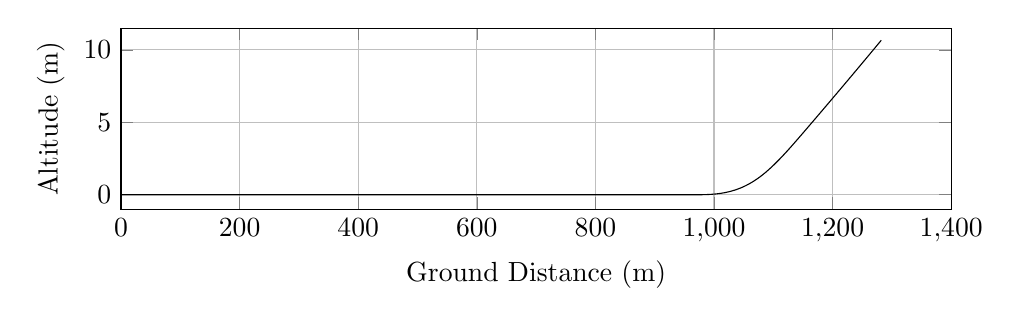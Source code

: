 %TakeOff_Trajectory
\begin{tikzpicture}

\begin{axis}[
width=\textwidth,
height=0.32\textwidth,
scaled ticks=false, tick label style={/pgf/number format/fixed},
xmin=0.0,
xmax=1400,
xlabel={Ground Distance (m)},
xmajorgrids,
ymin=-1.0,
ymax=11.5,
ylabel={Altitude (m)},
ymajorgrids,
legend style={at={(1.03,0.5)},anchor=west,draw=black,fill=white,legend cell align=left}
]

\addplot [
color=black,
solid
]
table[row sep=crcr]{
1.36E-8	0.0\\
3.027E-7	0.0\\
2.959E-6	0.0\\
1.539E-5	0.0\\
5.361E-5	0.0\\
1.622E-4	0.0\\
3.721E-4	0.0\\
6.84E-4	0.0\\
0.001	0.0\\
0.002	0.0\\
0.002	0.0\\
0.003	0.0\\
0.004	0.0\\
0.005	0.0\\
0.006	0.0\\
0.007	0.0\\
0.008	0.0\\
0.009	0.0\\
0.01	0.0\\
0.012	0.0\\
0.013	0.0\\
0.015	0.0\\
0.017	0.0\\
0.019	0.0\\
0.021	0.0\\
0.023	0.0\\
0.025	0.0\\
0.027	0.0\\
0.03	0.0\\
0.032	0.0\\
0.035	0.0\\
0.037	0.0\\
0.04	0.0\\
0.043	0.0\\
0.046	0.0\\
0.049	0.0\\
0.052	0.0\\
0.055	0.0\\
0.059	0.0\\
0.062	0.0\\
0.066	0.0\\
0.07	0.0\\
0.073	0.0\\
0.077	0.0\\
0.081	0.0\\
0.085	0.0\\
0.09	0.0\\
0.094	0.0\\
0.098	0.0\\
0.103	0.0\\
0.108	0.0\\
0.112	0.0\\
0.117	0.0\\
0.122	0.0\\
0.127	0.0\\
0.132	0.0\\
0.138	0.0\\
0.143	0.0\\
0.148	0.0\\
0.154	0.0\\
0.16	0.0\\
0.166	0.0\\
0.172	0.0\\
0.178	0.0\\
0.184	0.0\\
0.19	0.0\\
0.196	0.0\\
0.203	0.0\\
0.21	0.0\\
0.216	0.0\\
0.223	0.0\\
0.23	0.0\\
0.237	0.0\\
0.244	0.0\\
0.251	0.0\\
0.259	0.0\\
0.266	0.0\\
0.274	0.0\\
0.282	0.0\\
0.289	0.0\\
0.298	0.0\\
0.306	0.0\\
0.314	0.0\\
0.322	0.0\\
0.33	0.0\\
0.339	0.0\\
0.347	0.0\\
0.356	0.0\\
0.365	0.0\\
0.374	0.0\\
0.384	0.0\\
0.393	0.0\\
0.402	0.0\\
0.412	0.0\\
0.421	0.0\\
0.431	0.0\\
0.441	0.0\\
0.451	0.0\\
0.461	0.0\\
0.472	0.0\\
0.482	0.0\\
0.493	0.0\\
0.504	0.0\\
0.514	0.0\\
0.525	0.0\\
0.536	0.0\\
0.547	0.0\\
0.559	0.0\\
0.57	0.0\\
0.582	0.0\\
0.594	0.0\\
0.605	0.0\\
0.617	0.0\\
0.63	0.0\\
0.642	0.0\\
0.654	0.0\\
0.667	0.0\\
0.68	0.0\\
0.693	0.0\\
0.706	0.0\\
0.718	0.0\\
0.732	0.0\\
0.745	0.0\\
0.759	0.0\\
0.773	0.0\\
0.786	0.0\\
0.8	0.0\\
0.815	0.0\\
0.829	0.0\\
0.844	0.0\\
0.858	0.0\\
0.873	0.0\\
0.888	0.0\\
0.903	0.0\\
0.918	0.0\\
0.934	0.0\\
0.949	0.0\\
0.965	0.0\\
0.98	0.0\\
0.996	0.0\\
1.012	0.0\\
1.028	0.0\\
1.044	0.0\\
1.061	0.0\\
1.077	0.0\\
1.094	0.0\\
1.111	0.0\\
1.128	0.0\\
1.145	0.0\\
1.162	0.0\\
1.18	0.0\\
1.198	0.0\\
1.215	0.0\\
1.234	0.0\\
1.252	0.0\\
1.27	0.0\\
1.289	0.0\\
1.308	0.0\\
1.327	0.0\\
1.346	0.0\\
1.365	0.0\\
1.385	0.0\\
1.405	0.0\\
1.425	0.0\\
1.445	0.0\\
1.466	0.0\\
1.485	0.0\\
1.505	0.0\\
1.526	0.0\\
1.546	0.0\\
1.567	0.0\\
1.588	0.0\\
1.609	0.0\\
1.63	0.0\\
1.652	0.0\\
1.674	0.0\\
1.696	0.0\\
1.717	0.0\\
1.74	0.0\\
1.763	0.0\\
1.786	0.0\\
1.809	0.0\\
1.832	0.0\\
1.856	0.0\\
1.879	0.0\\
1.903	0.0\\
1.927	0.0\\
1.952	0.0\\
1.976	0.0\\
2.0	0.0\\
2.025	0.0\\
2.05	0.0\\
2.075	0.0\\
2.1	0.0\\
2.126	0.0\\
2.152	0.0\\
2.177	0.0\\
2.203	0.0\\
2.23	0.0\\
2.257	0.0\\
2.284	0.0\\
2.311	0.0\\
2.339	0.0\\
2.366	0.0\\
2.394	0.0\\
2.422	0.0\\
2.45	0.0\\
2.479	0.0\\
2.507	0.0\\
2.535	0.0\\
2.563	0.0\\
2.592	0.0\\
2.621	0.0\\
2.65	0.0\\
2.68	0.0\\
2.709	0.0\\
2.74	0.0\\
2.77	0.0\\
2.801	0.0\\
2.832	0.0\\
2.862	0.0\\
2.893	0.0\\
2.924	0.0\\
2.955	0.0\\
2.987	0.0\\
3.019	0.0\\
3.051	0.0\\
3.083	0.0\\
3.115	0.0\\
3.149	0.0\\
3.182	0.0\\
3.214	0.0\\
3.248	0.0\\
3.282	0.0\\
3.316	0.0\\
3.351	0.0\\
3.386	0.0\\
3.422	0.0\\
3.456	0.0\\
3.491	0.0\\
3.526	0.0\\
3.561	0.0\\
3.597	0.0\\
3.633	0.0\\
3.67	0.0\\
3.708	0.0\\
3.745	0.0\\
3.783	0.0\\
3.821	0.0\\
3.859	0.0\\
3.897	0.0\\
3.935	0.0\\
3.974	0.0\\
4.012	0.0\\
4.052	0.0\\
4.09	0.0\\
4.129	0.0\\
4.168	0.0\\
4.208	0.0\\
4.248	0.0\\
4.289	0.0\\
4.33	0.0\\
4.371	0.0\\
4.412	0.0\\
4.454	0.0\\
4.495	0.0\\
4.537	0.0\\
4.581	0.0\\
4.623	0.0\\
4.666	0.0\\
4.709	0.0\\
4.752	0.0\\
4.796	0.0\\
4.841	0.0\\
4.885	0.0\\
4.929	0.0\\
4.973	0.0\\
5.017	0.0\\
5.063	0.0\\
5.108	0.0\\
5.154	0.0\\
5.199	0.0\\
5.244	0.0\\
5.292	0.0\\
5.338	0.0\\
5.386	0.0\\
5.434	0.0\\
5.481	0.0\\
5.53	0.0\\
5.579	0.0\\
5.626	0.0\\
5.675	0.0\\
5.725	0.0\\
5.774	0.0\\
5.826	0.0\\
5.874	0.0\\
5.923	0.0\\
5.973	0.0\\
6.023	0.0\\
6.074	0.0\\
6.125	0.0\\
6.177	0.0\\
6.23	0.0\\
6.283	0.0\\
6.335	0.0\\
6.388	0.0\\
6.441	0.0\\
6.495	0.0\\
6.55	0.0\\
6.604	0.0\\
6.658	0.0\\
6.712	0.0\\
6.767	0.0\\
6.822	0.0\\
6.877	0.0\\
6.934	0.0\\
6.989	0.0\\
7.046	0.0\\
7.103	0.0\\
7.16	0.0\\
7.218	0.0\\
7.277	0.0\\
7.335	0.0\\
7.393	0.0\\
7.452	0.0\\
7.512	0.0\\
7.573	0.0\\
7.632	0.0\\
7.693	0.0\\
7.753	0.0\\
7.814	0.0\\
7.876	0.0\\
7.938	0.0\\
8.001	0.0\\
8.065	0.0\\
8.127	0.0\\
8.19	0.0\\
8.253	0.0\\
8.316	0.0\\
8.38	0.0\\
8.445	0.0\\
8.51	0.0\\
8.574	0.0\\
8.639	0.0\\
8.707	0.0\\
8.773	0.0\\
8.839	0.0\\
8.906	0.0\\
8.972	0.0\\
9.039	0.0\\
9.107	0.0\\
9.175	0.0\\
9.244	0.0\\
9.312	0.0\\
9.382	0.0\\
9.451	0.0\\
9.521	0.0\\
9.591	0.0\\
9.662	0.0\\
9.734	0.0\\
9.806	0.0\\
9.878	0.0\\
9.952	0.0\\
10.024	0.0\\
10.096	0.0\\
10.168	0.0\\
10.241	0.0\\
10.315	0.0\\
10.39	0.0\\
10.465	0.0\\
10.541	0.0\\
10.618	0.0\\
10.693	0.0\\
10.77	0.0\\
10.847	0.0\\
10.925	0.0\\
11.003	0.0\\
11.082	0.0\\
11.159	0.0\\
11.239	0.0\\
11.317	0.0\\
11.396	0.0\\
11.478	0.0\\
11.557	0.0\\
11.637	0.0\\
11.718	0.0\\
11.8	0.0\\
11.882	0.0\\
11.964	0.0\\
12.046	0.0\\
12.13	0.0\\
12.214	0.0\\
12.296	0.0\\
12.381	0.0\\
12.465	0.0\\
12.55	0.0\\
12.635	0.0\\
12.721	0.0\\
12.807	0.0\\
12.893	0.0\\
12.978	0.0\\
13.065	0.0\\
13.152	0.0\\
13.241	0.0\\
13.33	0.0\\
13.417	0.0\\
13.507	0.0\\
13.596	0.0\\
13.687	0.0\\
13.779	0.0\\
13.873	0.0\\
13.964	0.0\\
14.056	0.0\\
14.149	0.0\\
14.243	0.0\\
14.339	0.0\\
14.431	0.0\\
14.524	0.0\\
14.619	0.0\\
14.715	0.0\\
14.81	0.0\\
14.903	0.0\\
15.001	0.0\\
15.098	0.0\\
15.197	0.0\\
15.295	0.0\\
15.393	0.0\\
15.49	0.0\\
15.588	0.0\\
15.688	0.0\\
15.787	0.0\\
15.887	0.0\\
15.988	0.0\\
16.088	0.0\\
16.191	0.0\\
16.292	0.0\\
16.396	0.0\\
16.498	0.0\\
16.601	0.0\\
16.706	0.0\\
16.811	0.0\\
16.918	0.0\\
17.023	0.0\\
17.129	0.0\\
17.235	0.0\\
17.341	0.0\\
17.448	0.0\\
17.557	0.0\\
17.666	0.0\\
17.775	0.0\\
17.885	0.0\\
17.996	0.0\\
18.109	0.0\\
18.22	0.0\\
18.333	0.0\\
18.445	0.0\\
18.557	0.0\\
18.669	0.0\\
18.782	0.0\\
18.896	0.0\\
19.009	0.0\\
19.124	0.0\\
19.241	0.0\\
19.355	0.0\\
19.47	0.0\\
19.585	0.0\\
19.705	0.0\\
19.821	0.0\\
19.941	0.0\\
20.061	0.0\\
20.177	0.0\\
20.298	0.0\\
20.42	0.0\\
20.542	0.0\\
20.662	0.0\\
20.784	0.0\\
20.904	0.0\\
21.028	0.0\\
21.148	0.0\\
21.271	0.0\\
21.393	0.0\\
21.514	0.0\\
21.637	0.0\\
21.759	0.0\\
21.885	0.0\\
22.01	0.0\\
22.136	0.0\\
22.264	0.0\\
22.393	0.0\\
22.521	0.0\\
22.649	0.0\\
22.775	0.0\\
22.903	0.0\\
23.032	0.0\\
23.163	0.0\\
23.295	0.0\\
23.427	0.0\\
23.559	0.0\\
23.687	0.0\\
23.818	0.0\\
23.948	0.0\\
24.077	0.0\\
24.21	0.0\\
24.345	0.0\\
24.477	0.0\\
24.61	0.0\\
24.747	0.0\\
24.883	0.0\\
25.017	0.0\\
25.154	0.0\\
25.29	0.0\\
25.425	0.0\\
25.562	0.0\\
25.701	0.0\\
25.837	0.0\\
25.975	0.0\\
26.003	0.0\\
26.021	0.0\\
26.031	0.0\\
26.058	0.0\\
26.061	0.0\\
26.064	0.0\\
26.066	0.0\\
26.068	0.0\\
26.07	0.0\\
26.078	0.0\\
26.103	0.0\\
26.167	0.0\\
26.298	0.0\\
26.427	0.0\\
26.556	0.0\\
26.686	0.0\\
26.818	0.0\\
26.949	0.0\\
27.08	0.0\\
27.215	0.0\\
27.348	0.0\\
27.482	0.0\\
27.617	0.0\\
27.753	0.0\\
27.889	0.0\\
28.024	0.0\\
28.161	0.0\\
28.298	0.0\\
28.435	0.0\\
28.574	0.0\\
28.714	0.0\\
28.853	0.0\\
28.992	0.0\\
29.133	0.0\\
29.275	0.0\\
29.416	0.0\\
29.558	0.0\\
29.702	0.0\\
29.847	0.0\\
29.99	0.0\\
30.132	0.0\\
30.277	0.0\\
30.422	0.0\\
30.566	0.0\\
30.712	0.0\\
30.857	0.0\\
31.007	0.0\\
31.154	0.0\\
31.303	0.0\\
31.451	0.0\\
31.603	0.0\\
31.755	0.0\\
31.906	0.0\\
32.056	0.0\\
32.21	0.0\\
32.36	0.0\\
32.512	0.0\\
32.665	0.0\\
32.821	0.0\\
32.977	0.0\\
33.131	0.0\\
33.289	0.0\\
33.444	0.0\\
33.6	0.0\\
33.757	0.0\\
33.917	0.0\\
34.074	0.0\\
34.233	0.0\\
34.393	0.0\\
34.554	0.0\\
34.714	0.0\\
34.876	0.0\\
35.037	0.0\\
35.2	0.0\\
35.363	0.0\\
35.527	0.0\\
35.691	0.0\\
35.855	0.0\\
36.017	0.0\\
36.182	0.0\\
36.349	0.0\\
36.514	0.0\\
36.681	0.0\\
36.846	0.0\\
37.013	0.0\\
37.182	0.0\\
37.351	0.0\\
37.52	0.0\\
37.69	0.0\\
37.86	0.0\\
38.028	0.0\\
38.199	0.0\\
38.373	0.0\\
38.547	0.0\\
38.719	0.0\\
38.892	0.0\\
39.062	0.0\\
39.238	0.0\\
39.412	0.0\\
39.585	0.0\\
39.761	0.0\\
39.937	0.0\\
40.114	0.0\\
40.291	0.0\\
40.468	0.0\\
40.646	0.0\\
40.824	0.0\\
41.001	0.0\\
41.18	0.0\\
41.36	0.0\\
41.539	0.0\\
41.72	0.0\\
41.899	0.0\\
42.081	0.0\\
42.265	0.0\\
42.445	0.0\\
42.627	0.0\\
42.811	0.0\\
42.994	0.0\\
43.178	0.0\\
43.362	0.0\\
43.546	0.0\\
43.732	0.0\\
43.917	0.0\\
44.105	0.0\\
44.294	0.0\\
44.479	0.0\\
44.665	0.0\\
44.852	0.0\\
45.038	0.0\\
45.227	0.0\\
45.416	0.0\\
45.605	0.0\\
45.794	0.0\\
45.987	0.0\\
46.178	0.0\\
46.368	0.0\\
46.559	0.0\\
46.751	0.0\\
46.942	0.0\\
47.137	0.0\\
47.334	0.0\\
47.53	0.0\\
47.723	0.0\\
47.919	0.0\\
48.113	0.0\\
48.311	0.0\\
48.509	0.0\\
48.705	0.0\\
48.903	0.0\\
49.1	0.0\\
49.297	0.0\\
49.495	0.0\\
49.694	0.0\\
49.895	0.0\\
50.097	0.0\\
50.296	0.0\\
50.498	0.0\\
50.7	0.0\\
50.903	0.0\\
51.105	0.0\\
51.308	0.0\\
51.51	0.0\\
51.714	0.0\\
51.918	0.0\\
52.121	0.0\\
52.326	0.0\\
52.532	0.0\\
52.739	0.0\\
52.944	0.0\\
53.154	0.0\\
53.361	0.0\\
53.571	0.0\\
53.778	0.0\\
53.988	0.0\\
54.196	0.0\\
54.407	0.0\\
54.617	0.0\\
54.827	0.0\\
55.04	0.0\\
55.254	0.0\\
55.467	0.0\\
55.681	0.0\\
55.895	0.0\\
56.109	0.0\\
56.326	0.0\\
56.542	0.0\\
56.761	0.0\\
56.977	0.0\\
57.196	0.0\\
57.413	0.0\\
57.634	0.0\\
57.854	0.0\\
58.074	0.0\\
58.294	0.0\\
58.516	0.0\\
58.738	0.0\\
58.96	0.0\\
59.183	0.0\\
59.406	0.0\\
59.631	0.0\\
59.856	0.0\\
60.084	0.0\\
60.308	0.0\\
60.535	0.0\\
60.764	0.0\\
60.991	0.0\\
61.218	0.0\\
61.447	0.0\\
61.674	0.0\\
61.907	0.0\\
62.137	0.0\\
62.366	0.0\\
62.596	0.0\\
62.828	0.0\\
63.06	0.0\\
63.293	0.0\\
63.526	0.0\\
63.76	0.0\\
63.993	0.0\\
64.231	0.0\\
64.471	0.0\\
64.709	0.0\\
64.949	0.0\\
65.187	0.0\\
65.427	0.0\\
65.666	0.0\\
65.909	0.0\\
66.151	0.0\\
66.395	0.0\\
66.638	0.0\\
66.882	0.0\\
67.124	0.0\\
67.368	0.0\\
67.616	0.0\\
67.861	0.0\\
68.11	0.0\\
68.356	0.0\\
68.605	0.0\\
68.855	0.0\\
69.104	0.0\\
69.358	0.0\\
69.612	0.0\\
69.863	0.0\\
70.117	0.0\\
70.371	0.0\\
70.625	0.0\\
70.88	0.0\\
71.135	0.0\\
71.395	0.0\\
71.653	0.0\\
71.915	0.0\\
72.172	0.0\\
72.433	0.0\\
72.693	0.0\\
72.956	0.0\\
73.217	0.0\\
73.482	0.0\\
73.743	0.0\\
74.008	0.0\\
74.275	0.0\\
74.545	0.0\\
74.816	0.0\\
75.083	0.0\\
75.354	0.0\\
75.628	0.0\\
75.899	0.0\\
76.17	0.0\\
76.443	0.0\\
76.716	0.0\\
76.993	0.0\\
77.27	0.0\\
77.548	0.0\\
77.826	0.0\\
78.104	0.0\\
78.386	0.0\\
78.669	0.0\\
78.954	0.0\\
79.237	0.0\\
79.519	0.0\\
79.806	0.0\\
80.092	0.0\\
80.379	0.0\\
80.669	0.0\\
80.96	0.0\\
81.251	0.0\\
81.543	0.0\\
81.836	0.0\\
82.131	0.0\\
82.428	0.0\\
82.728	0.0\\
83.027	0.0\\
83.33	0.0\\
83.63	0.0\\
83.93	0.0\\
84.234	0.0\\
84.537	0.0\\
84.841	0.0\\
85.148	0.0\\
85.455	0.0\\
85.762	0.0\\
86.072	0.0\\
86.384	0.0\\
86.697	0.0\\
87.012	0.0\\
87.327	0.0\\
87.645	0.0\\
87.962	0.0\\
88.278	0.0\\
88.601	0.0\\
88.921	0.0\\
89.242	0.0\\
89.566	0.0\\
89.888	0.0\\
90.214	0.0\\
90.541	0.0\\
90.867	0.0\\
91.197	0.0\\
91.527	0.0\\
91.856	0.0\\
92.191	0.0\\
92.528	0.0\\
92.867	0.0\\
93.203	0.0\\
93.537	0.0\\
93.876	0.0\\
94.209	0.0\\
94.55	0.0\\
94.891	0.0\\
95.231	0.0\\
95.574	0.0\\
95.914	0.0\\
96.257	0.0\\
96.6	0.0\\
96.942	0.0\\
97.286	0.0\\
97.629	0.0\\
97.971	0.0\\
98.312	0.0\\
98.656	0.0\\
99.001	0.0\\
99.35	0.0\\
99.695	0.0\\
100.041	0.0\\
100.386	0.0\\
100.729	0.0\\
101.074	0.0\\
101.419	0.0\\
101.763	0.0\\
102.111	0.0\\
102.456	0.0\\
102.798	0.0\\
103.141	0.0\\
103.485	0.0\\
103.829	0.0\\
104.172	0.0\\
104.512	0.0\\
104.86	0.0\\
105.205	0.0\\
105.548	0.0\\
105.888	0.0\\
106.233	0.0\\
106.575	0.0\\
106.916	0.0\\
107.257	0.0\\
107.599	0.0\\
107.937	0.0\\
108.275	0.0\\
108.288	0.0\\
108.3	0.0\\
108.309	0.0\\
108.317	0.0\\
108.325	0.0\\
108.339	0.0\\
108.351	0.0\\
108.395	0.0\\
108.53	0.0\\
108.799	0.0\\
109.105	0.0\\
109.415	0.0\\
109.723	0.0\\
110.032	0.0\\
110.341	0.0\\
110.653	0.0\\
110.971	0.0\\
111.289	0.0\\
111.609	0.0\\
111.928	0.0\\
112.248	0.0\\
112.572	0.0\\
112.895	0.0\\
113.22	0.0\\
113.549	0.0\\
113.877	0.0\\
114.209	0.0\\
114.541	0.0\\
114.878	0.0\\
115.216	0.0\\
115.555	0.0\\
115.897	0.0\\
116.24	0.0\\
116.585	0.0\\
116.928	0.0\\
117.275	0.0\\
117.624	0.0\\
117.974	0.0\\
118.327	0.0\\
118.682	0.0\\
119.039	0.0\\
119.397	0.0\\
119.755	0.0\\
120.113	0.0\\
120.474	0.0\\
120.841	0.0\\
121.205	0.0\\
121.573	0.0\\
121.941	0.0\\
122.31	0.0\\
122.683	0.0\\
123.053	0.0\\
123.428	0.0\\
123.804	0.0\\
124.178	0.0\\
124.552	0.0\\
124.926	0.0\\
125.305	0.0\\
125.681	0.0\\
126.061	0.0\\
126.445	0.0\\
126.827	0.0\\
127.207	0.0\\
127.593	0.0\\
127.971	0.0\\
128.355	0.0\\
128.737	0.0\\
129.12	0.0\\
129.501	0.0\\
129.884	0.0\\
130.268	0.0\\
130.652	0.0\\
131.037	0.0\\
131.423	0.0\\
131.809	0.0\\
132.193	0.0\\
132.58	0.0\\
132.962	0.0\\
133.345	0.0\\
133.728	0.0\\
134.115	0.0\\
134.501	0.0\\
134.886	0.0\\
135.27	0.0\\
135.651	0.0\\
136.035	0.0\\
136.417	0.0\\
136.799	0.0\\
137.18	0.0\\
137.564	0.0\\
137.945	0.0\\
138.33	0.0\\
138.713	0.0\\
139.096	0.0\\
139.48	0.0\\
139.863	0.0\\
140.247	0.0\\
140.632	0.0\\
141.016	0.0\\
141.4	0.0\\
141.784	0.0\\
142.167	0.0\\
142.552	0.0\\
142.936	0.0\\
143.322	0.0\\
143.706	0.0\\
144.09	0.0\\
144.477	0.0\\
144.864	0.0\\
145.248	0.0\\
145.63	0.0\\
146.013	0.0\\
146.397	0.0\\
146.78	0.0\\
147.165	0.0\\
147.547	0.0\\
147.931	0.0\\
148.315	0.0\\
148.7	0.0\\
149.087	0.0\\
149.471	0.0\\
149.855	0.0\\
150.238	0.0\\
150.622	0.0\\
151.008	0.0\\
151.395	0.0\\
151.78	0.0\\
152.165	0.0\\
152.551	0.0\\
152.94	0.0\\
153.325	0.0\\
153.712	0.0\\
154.1	0.0\\
154.489	0.0\\
154.879	0.0\\
155.268	0.0\\
155.656	0.0\\
156.044	0.0\\
156.435	0.0\\
156.821	0.0\\
157.211	0.0\\
157.6	0.0\\
157.99	0.0\\
158.381	0.0\\
158.773	0.0\\
159.164	0.0\\
159.554	0.0\\
159.946	0.0\\
160.338	0.0\\
160.73	0.0\\
161.124	0.0\\
161.519	0.0\\
161.914	0.0\\
162.31	0.0\\
162.706	0.0\\
163.103	0.0\\
163.5	0.0\\
163.896	0.0\\
164.293	0.0\\
164.688	0.0\\
165.086	0.0\\
165.485	0.0\\
165.883	0.0\\
166.282	0.0\\
166.683	0.0\\
167.085	0.0\\
167.486	0.0\\
167.889	0.0\\
168.29	0.0\\
168.692	0.0\\
169.097	0.0\\
169.501	0.0\\
169.907	0.0\\
170.312	0.0\\
170.718	0.0\\
171.124	0.0\\
171.533	0.0\\
171.942	0.0\\
172.35	0.0\\
172.76	0.0\\
173.171	0.0\\
173.583	0.0\\
173.993	0.0\\
174.401	0.0\\
174.816	0.0\\
175.23	0.0\\
175.643	0.0\\
176.054	0.0\\
176.469	0.0\\
176.883	0.0\\
177.3	0.0\\
177.719	0.0\\
178.135	0.0\\
178.555	0.0\\
178.975	0.0\\
179.397	0.0\\
179.818	0.0\\
180.241	0.0\\
180.666	0.0\\
181.09	0.0\\
181.514	0.0\\
181.938	0.0\\
182.364	0.0\\
182.793	0.0\\
183.222	0.0\\
183.65	0.0\\
184.081	0.0\\
184.514	0.0\\
184.945	0.0\\
185.375	0.0\\
185.81	0.0\\
186.241	0.0\\
186.677	0.0\\
187.114	0.0\\
187.551	0.0\\
187.989	0.0\\
188.428	0.0\\
188.872	0.0\\
189.315	0.0\\
189.76	0.0\\
190.205	0.0\\
190.65	0.0\\
191.1	0.0\\
191.549	0.0\\
191.999	0.0\\
192.45	0.0\\
192.901	0.0\\
193.354	0.0\\
193.81	0.0\\
194.264	0.0\\
194.72	0.0\\
195.177	0.0\\
195.641	0.0\\
196.099	0.0\\
196.56	0.0\\
197.022	0.0\\
197.486	0.0\\
197.952	0.0\\
198.422	0.0\\
198.892	0.0\\
199.364	0.0\\
199.836	0.0\\
200.31	0.0\\
200.784	0.0\\
201.258	0.0\\
201.732	0.0\\
202.207	0.0\\
202.69	0.0\\
203.17	0.0\\
203.652	0.0\\
204.139	0.0\\
204.624	0.0\\
205.113	0.0\\
205.602	0.0\\
206.096	0.0\\
206.592	0.0\\
207.089	0.0\\
207.587	0.0\\
208.087	0.0\\
208.59	0.0\\
209.097	0.0\\
209.604	0.0\\
210.113	0.0\\
210.628	0.0\\
211.144	0.0\\
211.661	0.0\\
212.179	0.0\\
212.7	0.0\\
213.224	0.0\\
213.748	0.0\\
214.279	0.0\\
214.806	0.0\\
215.337	0.0\\
215.87	0.0\\
216.406	0.0\\
216.946	0.0\\
217.493	0.0\\
218.042	0.0\\
218.59	0.0\\
219.147	0.0\\
219.703	0.0\\
220.264	0.0\\
220.829	0.0\\
221.391	0.0\\
221.956	0.0\\
222.527	0.0\\
223.105	0.0\\
223.687	0.0\\
224.274	0.0\\
224.866	0.0\\
225.455	0.0\\
226.047	0.0\\
226.645	0.0\\
227.252	0.0\\
227.857	0.0\\
228.458	0.0\\
229.076	0.0\\
229.693	0.0\\
230.308	0.0\\
230.921	0.0\\
231.537	0.0\\
232.16	0.0\\
232.789	0.0\\
233.418	0.0\\
234.038	0.0\\
234.671	0.0\\
235.308	0.0\\
235.939	0.0\\
236.571	0.0\\
237.202	0.0\\
237.827	0.0\\
238.454	0.0\\
239.079	0.0\\
239.701	0.0\\
240.324	0.0\\
240.948	0.0\\
241.559	0.0\\
242.171	0.0\\
242.783	0.0\\
243.389	0.0\\
243.991	0.0\\
244.594	0.0\\
245.193	0.0\\
245.787	0.0\\
246.386	0.0\\
246.978	0.0\\
247.57	0.0\\
248.154	0.0\\
248.739	0.0\\
249.32	0.0\\
249.895	0.0\\
250.469	0.0\\
251.042	0.0\\
251.612	0.0\\
252.181	0.0\\
252.748	0.0\\
253.313	0.0\\
253.874	0.0\\
254.431	0.0\\
254.987	0.0\\
255.541	0.0\\
256.096	0.0\\
256.648	0.0\\
256.757	0.0\\
256.826	0.0\\
256.887	0.0\\
256.943	0.0\\
256.977	0.0\\
257.003	0.0\\
257.021	0.0\\
257.038	0.0\\
257.044	0.0\\
257.06	0.0\\
257.136	0.0\\
257.443	0.0\\
257.938	0.0\\
258.424	0.0\\
258.91	0.0\\
259.399	0.0\\
259.891	0.0\\
260.386	0.0\\
260.883	0.0\\
261.382	0.0\\
261.885	0.0\\
262.395	0.0\\
262.901	0.0\\
263.412	0.0\\
263.925	0.0\\
264.443	0.0\\
264.964	0.0\\
265.491	0.0\\
266.02	0.0\\
266.549	0.0\\
267.083	0.0\\
267.62	0.0\\
268.164	0.0\\
268.71	0.0\\
269.26	0.0\\
269.813	0.0\\
270.37	0.0\\
270.932	0.0\\
271.499	0.0\\
272.071	0.0\\
272.646	0.0\\
273.226	0.0\\
273.812	0.0\\
274.405	0.0\\
274.994	0.0\\
275.593	0.0\\
276.192	0.0\\
276.801	0.0\\
277.41	0.0\\
278.023	0.0\\
278.648	0.0\\
279.275	0.0\\
279.908	0.0\\
280.545	0.0\\
281.183	0.0\\
281.82	0.0\\
282.464	0.0\\
283.112	0.0\\
283.76	0.0\\
284.411	0.0\\
285.059	0.0\\
285.708	0.0\\
286.36	0.0\\
287.008	0.0\\
287.657	0.0\\
288.309	0.0\\
288.958	0.0\\
289.603	0.0\\
290.246	0.0\\
290.883	0.0\\
291.517	0.0\\
292.151	0.0\\
292.78	0.0\\
293.412	0.0\\
294.038	0.0\\
294.661	0.0\\
295.28	0.0\\
295.901	0.0\\
296.519	0.0\\
297.134	0.0\\
297.745	0.0\\
298.356	0.0\\
298.967	0.0\\
299.573	0.0\\
300.179	0.0\\
300.781	0.0\\
301.383	0.0\\
301.981	0.0\\
302.582	0.0\\
303.18	0.0\\
303.776	0.0\\
304.366	0.0\\
304.957	0.0\\
305.549	0.0\\
306.14	0.0\\
306.732	0.0\\
307.318	0.0\\
307.906	0.0\\
308.492	0.0\\
309.077	0.0\\
309.665	0.0\\
310.247	0.0\\
310.829	0.0\\
311.413	0.0\\
311.992	0.0\\
312.572	0.0\\
313.153	0.0\\
313.733	0.0\\
314.311	0.0\\
314.889	0.0\\
315.468	0.0\\
316.046	0.0\\
316.622	0.0\\
317.197	0.0\\
317.775	0.0\\
318.354	0.0\\
318.929	0.0\\
319.504	0.0\\
320.08	0.0\\
320.654	0.0\\
321.228	0.0\\
321.804	0.0\\
322.376	0.0\\
322.95	0.0\\
323.526	0.0\\
324.099	0.0\\
324.672	0.0\\
325.248	0.0\\
325.818	0.0\\
326.389	0.0\\
326.964	0.0\\
327.537	0.0\\
328.112	0.0\\
328.683	0.0\\
329.258	0.0\\
329.831	0.0\\
330.404	0.0\\
330.978	0.0\\
331.551	0.0\\
332.125	0.0\\
332.697	0.0\\
333.272	0.0\\
333.848	0.0\\
334.422	0.0\\
334.999	0.0\\
335.571	0.0\\
336.147	0.0\\
336.722	0.0\\
337.294	0.0\\
337.871	0.0\\
338.445	0.0\\
339.022	0.0\\
339.596	0.0\\
340.171	0.0\\
340.751	0.0\\
341.327	0.0\\
341.902	0.0\\
342.479	0.0\\
343.054	0.0\\
343.631	0.0\\
344.208	0.0\\
344.788	0.0\\
345.37	0.0\\
345.953	0.0\\
346.532	0.0\\
347.115	0.0\\
347.698	0.0\\
348.283	0.0\\
348.866	0.0\\
349.445	0.0\\
350.031	0.0\\
350.613	0.0\\
351.201	0.0\\
351.789	0.0\\
352.376	0.0\\
352.962	0.0\\
353.55	0.0\\
354.137	0.0\\
354.725	0.0\\
355.318	0.0\\
355.905	0.0\\
356.494	0.0\\
357.085	0.0\\
357.677	0.0\\
358.271	0.0\\
358.863	0.0\\
359.455	0.0\\
360.051	0.0\\
360.645	0.0\\
361.241	0.0\\
361.837	0.0\\
362.431	0.0\\
363.031	0.0\\
363.631	0.0\\
364.232	0.0\\
364.835	0.0\\
365.437	0.0\\
366.037	0.0\\
366.638	0.0\\
367.242	0.0\\
367.847	0.0\\
368.458	0.0\\
369.067	0.0\\
369.674	0.0\\
370.285	0.0\\
370.894	0.0\\
371.504	0.0\\
372.118	0.0\\
372.731	0.0\\
373.344	0.0\\
373.957	0.0\\
374.573	0.0\\
375.189	0.0\\
375.806	0.0\\
376.427	0.0\\
377.047	0.0\\
377.667	0.0\\
378.287	0.0\\
378.909	0.0\\
379.532	0.0\\
380.153	0.0\\
380.782	0.0\\
381.411	0.0\\
382.04	0.0\\
382.668	0.0\\
383.3	0.0\\
383.935	0.0\\
384.564	0.0\\
385.2	0.0\\
385.836	0.0\\
386.473	0.0\\
387.116	0.0\\
387.758	0.0\\
388.403	0.0\\
389.046	0.0\\
389.693	0.0\\
390.339	0.0\\
390.986	0.0\\
391.632	0.0\\
392.284	0.0\\
392.938	0.0\\
393.592	0.0\\
394.244	0.0\\
394.902	0.0\\
395.563	0.0\\
396.223	0.0\\
396.885	0.0\\
397.551	0.0\\
398.214	0.0\\
398.879	0.0\\
399.551	0.0\\
400.221	0.0\\
400.892	0.0\\
401.566	0.0\\
402.242	0.0\\
402.92	0.0\\
403.601	0.0\\
404.288	0.0\\
404.974	0.0\\
405.66	0.0\\
406.346	0.0\\
407.036	0.0\\
407.729	0.0\\
408.426	0.0\\
409.124	0.0\\
409.826	0.0\\
410.525	0.0\\
411.231	0.0\\
411.937	0.0\\
412.645	0.0\\
413.358	0.0\\
414.072	0.0\\
414.789	0.0\\
415.51	0.0\\
416.239	0.0\\
416.967	0.0\\
417.696	0.0\\
418.428	0.0\\
419.167	0.0\\
419.904	0.0\\
420.653	0.0\\
421.398	0.0\\
422.146	0.0\\
422.901	0.0\\
423.659	0.0\\
424.417	0.0\\
425.181	0.0\\
425.951	0.0\\
426.724	0.0\\
427.499	0.0\\
428.276	0.0\\
429.056	0.0\\
429.848	0.0\\
430.647	0.0\\
431.448	0.0\\
432.252	0.0\\
433.059	0.0\\
433.874	0.0\\
434.697	0.0\\
435.522	0.0\\
436.363	0.0\\
437.204	0.0\\
438.049	0.0\\
438.901	0.0\\
439.76	0.0\\
440.629	0.0\\
441.501	0.0\\
442.393	0.0\\
443.286	0.0\\
444.193	0.0\\
445.106	0.0\\
446.032	0.0\\
446.969	0.0\\
447.916	0.0\\
448.874	0.0\\
449.84	0.0\\
450.826	0.0\\
451.817	0.0\\
452.815	0.0\\
453.814	0.0\\
454.824	0.0\\
455.844	0.0\\
456.858	0.0\\
457.864	0.0\\
458.87	0.0\\
459.872	0.0\\
460.861	0.0\\
461.842	0.0\\
462.813	0.0\\
463.774	0.0\\
464.723	0.0\\
465.656	0.0\\
466.584	0.0\\
467.499	0.0\\
468.407	0.0\\
469.312	0.0\\
470.205	0.0\\
471.089	0.0\\
471.967	0.0\\
472.835	0.0\\
473.697	0.0\\
474.554	0.0\\
475.403	0.0\\
476.251	0.0\\
477.092	0.0\\
477.929	0.0\\
478.761	0.0\\
479.585	0.0\\
480.405	0.0\\
481.223	0.0\\
482.033	0.0\\
482.841	0.0\\
483.642	0.0\\
484.439	0.0\\
485.233	0.0\\
486.025	0.0\\
486.812	0.0\\
487.598	0.0\\
488.378	0.0\\
489.157	0.0\\
489.931	0.0\\
490.706	0.0\\
491.475	0.0\\
492.239	0.0\\
492.392	0.0\\
492.402	0.0\\
492.411	0.0\\
492.462	0.0\\
492.682	0.0\\
493.32	0.0\\
494.071	0.0\\
494.828	0.0\\
495.585	0.0\\
496.348	0.0\\
497.113	0.0\\
497.888	0.0\\
498.666	0.0\\
499.446	0.0\\
500.233	0.0\\
501.022	0.0\\
501.816	0.0\\
502.616	0.0\\
503.419	0.0\\
504.233	0.0\\
505.049	0.0\\
505.869	0.0\\
506.695	0.0\\
507.532	0.0\\
508.371	0.0\\
509.221	0.0\\
510.077	0.0\\
510.94	0.0\\
511.812	0.0\\
512.688	0.0\\
513.573	0.0\\
514.468	0.0\\
515.375	0.0\\
516.284	0.0\\
517.206	0.0\\
518.136	0.0\\
519.074	0.0\\
520.024	0.0\\
520.983	0.0\\
521.957	0.0\\
522.939	0.0\\
523.929	0.0\\
524.936	0.0\\
525.946	0.0\\
526.968	0.0\\
528.001	0.0\\
529.037	0.0\\
530.076	0.0\\
531.123	0.0\\
532.17	0.0\\
533.216	0.0\\
534.264	0.0\\
535.302	0.0\\
536.338	0.0\\
537.372	0.0\\
538.398	0.0\\
539.416	0.0\\
540.426	0.0\\
541.437	0.0\\
542.435	0.0\\
543.426	0.0\\
544.412	0.0\\
545.384	0.0\\
546.356	0.0\\
547.321	0.0\\
548.28	0.0\\
549.235	0.0\\
550.185	0.0\\
551.129	0.0\\
552.063	0.0\\
552.994	0.0\\
553.925	0.0\\
554.849	0.0\\
555.768	0.0\\
556.683	0.0\\
557.596	0.0\\
558.51	0.0\\
559.415	0.0\\
560.319	0.0\\
561.221	0.0\\
562.126	0.0\\
563.023	0.0\\
563.914	0.0\\
564.803	0.0\\
565.691	0.0\\
566.572	0.0\\
567.456	0.0\\
568.34	0.0\\
569.217	0.0\\
570.097	0.0\\
570.973	0.0\\
571.85	0.0\\
572.721	0.0\\
573.592	0.0\\
574.464	0.0\\
575.336	0.0\\
576.201	0.0\\
577.068	0.0\\
577.937	0.0\\
578.802	0.0\\
579.666	0.0\\
580.528	0.0\\
581.39	0.0\\
582.252	0.0\\
583.111	0.0\\
583.972	0.0\\
584.83	0.0\\
585.688	0.0\\
586.544	0.0\\
587.401	0.0\\
588.258	0.0\\
589.113	0.0\\
589.97	0.0\\
590.822	0.0\\
591.679	0.0\\
592.532	0.0\\
593.383	0.0\\
594.236	0.0\\
595.091	0.0\\
595.948	0.0\\
596.801	0.0\\
597.655	0.0\\
598.506	0.0\\
599.357	0.0\\
600.205	0.0\\
601.054	0.0\\
601.902	0.0\\
602.753	0.0\\
603.604	0.0\\
604.456	0.0\\
605.304	0.0\\
606.149	0.0\\
606.998	0.0\\
607.852	0.0\\
608.706	0.0\\
609.554	0.0\\
610.406	0.0\\
611.255	0.0\\
612.104	0.0\\
612.959	0.0\\
613.812	0.0\\
614.662	0.0\\
615.516	0.0\\
616.368	0.0\\
617.22	0.0\\
618.072	0.0\\
618.923	0.0\\
619.774	0.0\\
620.629	0.0\\
621.483	0.0\\
622.337	0.0\\
623.194	0.0\\
624.049	0.0\\
624.906	0.0\\
625.761	0.0\\
626.621	0.0\\
627.479	0.0\\
628.34	0.0\\
629.202	0.0\\
630.062	0.0\\
630.922	0.0\\
631.781	0.0\\
632.643	0.0\\
633.506	0.0\\
634.367	0.0\\
635.23	0.0\\
636.093	0.0\\
636.96	0.0\\
637.827	0.0\\
638.69	0.0\\
639.557	0.0\\
640.424	0.0\\
641.298	0.0\\
642.166	0.0\\
643.036	0.0\\
643.908	0.0\\
644.777	0.0\\
645.652	0.0\\
646.526	0.0\\
647.404	0.0\\
648.28	0.0\\
649.156	0.0\\
650.031	0.0\\
650.907	0.0\\
651.789	0.0\\
652.67	0.0\\
653.552	0.0\\
654.438	0.0\\
655.321	0.0\\
656.206	0.0\\
657.095	0.0\\
657.98	0.0\\
658.871	0.0\\
659.762	0.0\\
660.656	0.0\\
661.546	0.0\\
662.438	0.0\\
663.336	0.0\\
664.229	0.0\\
665.127	0.0\\
666.024	0.0\\
666.922	0.0\\
667.822	0.0\\
668.723	0.0\\
669.627	0.0\\
670.532	0.0\\
671.436	0.0\\
672.34	0.0\\
673.25	0.0\\
674.161	0.0\\
675.075	0.0\\
675.989	0.0\\
676.906	0.0\\
677.822	0.0\\
678.741	0.0\\
679.659	0.0\\
680.579	0.0\\
681.503	0.0\\
682.425	0.0\\
683.35	0.0\\
684.278	0.0\\
685.205	0.0\\
686.135	0.0\\
687.065	0.0\\
688.0	0.0\\
688.937	0.0\\
689.875	0.0\\
690.815	0.0\\
691.763	0.0\\
692.703	0.0\\
693.649	0.0\\
694.596	0.0\\
695.546	0.0\\
696.494	0.0\\
697.445	0.0\\
698.404	0.0\\
699.36	0.0\\
700.318	0.0\\
701.277	0.0\\
702.24	0.0\\
703.204	0.0\\
704.18	0.0\\
705.154	0.0\\
706.123	0.0\\
707.101	0.0\\
708.086	0.0\\
709.07	0.0\\
710.05	0.0\\
711.041	0.0\\
712.034	0.0\\
713.026	0.0\\
714.022	0.0\\
715.021	0.0\\
716.018	0.0\\
717.019	0.0\\
718.021	0.0\\
719.026	0.0\\
720.036	0.0\\
721.055	0.0\\
722.071	0.0\\
723.094	0.0\\
724.112	0.0\\
725.141	0.0\\
726.172	0.0\\
727.205	0.0\\
728.243	0.0\\
729.281	0.0\\
730.326	0.0\\
731.376	0.0\\
732.429	0.0\\
733.485	0.0\\
734.536	0.0\\
735.607	0.0\\
736.676	0.0\\
737.747	0.0\\
738.823	0.0\\
739.907	0.0\\
740.992	0.0\\
742.081	0.0\\
743.172	0.0\\
744.268	0.0\\
745.367	0.0\\
746.479	0.0\\
747.591	0.0\\
748.714	0.0\\
749.84	0.0\\
750.976	0.0\\
752.112	0.0\\
753.253	0.0\\
754.403	0.0\\
755.559	0.0\\
756.729	0.0\\
757.899	0.0\\
759.076	0.0\\
760.257	0.0\\
761.451	0.0\\
762.655	0.0\\
763.868	0.0\\
765.089	0.0\\
766.322	0.0\\
767.56	0.0\\
768.813	0.0\\
770.08	0.0\\
771.352	0.0\\
772.634	0.0\\
773.93	0.0\\
775.24	0.0\\
776.567	0.0\\
777.905	0.0\\
779.274	0.0\\
780.648	0.0\\
782.041	0.0\\
783.452	0.0\\
784.894	0.0\\
786.351	0.0\\
787.836	0.0\\
789.349	0.0\\
790.895	0.0\\
792.466	0.0\\
794.049	0.0\\
795.646	0.0\\
797.256	0.0\\
798.859	0.0\\
800.441	0.0\\
801.999	0.0\\
803.53	0.0\\
805.039	0.0\\
805.686	0.0\\
806.529	0.0\\
807.993	0.0\\
809.431	0.0\\
810.848	0.0\\
812.247	0.0\\
813.627	0.0\\
814.989	0.0\\
816.337	0.0\\
817.669	0.0\\
818.986	0.0\\
820.291	0.0\\
821.58	0.0\\
822.858	0.0\\
824.127	0.0\\
825.387	0.0\\
826.632	0.0\\
827.873	0.0\\
829.105	0.0\\
830.324	0.0\\
831.543	0.0\\
832.748	0.0\\
833.946	0.0\\
835.141	0.0\\
836.325	0.0\\
837.505	0.0\\
838.68	0.0\\
839.847	0.0\\
841.006	0.0\\
842.165	0.0\\
843.318	0.0\\
844.468	0.0\\
845.602	0.0\\
846.737	0.0\\
847.863	0.0\\
848.99	0.0\\
849.213	0.0\\
849.388	0.0\\
849.497	0.0\\
849.567	0.0\\
849.619	0.0\\
849.665	0.0\\
849.705	0.0\\
849.729	0.0\\
849.744	0.0\\
849.765	0.0\\
849.879	0.0\\
850.265	0.0\\
851.326	0.0\\
852.475	0.0\\
853.631	0.0\\
854.79	0.0\\
855.962	0.0\\
857.14	0.0\\
858.323	0.0\\
859.515	0.0\\
860.716	0.0\\
861.927	0.0\\
863.146	0.0\\
864.372	0.0\\
865.604	0.0\\
866.841	0.0\\
868.091	0.0\\
869.357	0.0\\
870.631	0.0\\
871.911	0.0\\
873.206	0.0\\
874.515	0.0\\
875.832	0.0\\
877.164	0.0\\
878.512	0.0\\
879.874	0.0\\
881.251	0.0\\
882.637	0.0\\
884.044	0.0\\
885.457	0.0\\
886.903	0.0\\
888.367	0.0\\
889.853	0.0\\
891.351	0.0\\
892.866	0.0\\
894.411	0.0\\
895.983	0.0\\
897.569	0.0\\
899.161	0.0\\
900.769	0.0\\
902.386	0.0\\
904.006	0.0\\
905.632	0.0\\
907.243	0.0\\
908.853	0.0\\
910.446	0.0\\
912.039	0.0\\
913.612	0.0\\
915.173	0.0\\
916.705	0.0\\
918.223	0.0\\
919.728	0.0\\
921.225	0.0\\
922.706	0.0\\
924.17	0.0\\
925.629	0.0\\
927.071	0.0\\
928.502	0.0\\
929.927	0.0\\
931.345	0.0\\
932.748	0.0\\
934.147	0.0\\
935.536	0.0\\
936.913	0.0\\
938.283	0.0\\
939.649	0.0\\
941.013	0.0\\
942.367	0.0\\
943.715	0.0\\
945.064	0.0\\
946.399	0.0\\
947.731	0.0\\
949.066	0.0\\
950.392	0.0\\
951.704	0.0\\
953.018	0.0\\
954.331	0.0\\
955.639	0.0\\
956.945	0.0\\
958.247	0.0\\
959.546	0.0\\
960.839	0.0\\
962.132	0.0\\
963.421	0.0\\
964.709	0.0\\
965.997	0.0\\
967.278	0.0\\
968.558	0.0\\
969.831	0.0\\
970.058	1.222E-6\\
970.267	4.54E-6\\
970.474	9.937E-6\\
970.693	1.801E-5\\
970.911	2.846E-5\\
971.137	4.195E-5\\
971.364	5.823E-5\\
971.568	7.529E-5\\
971.78	9.545E-5\\
972.002	1.193E-4\\
972.23	1.468E-4\\
972.452	1.764E-4\\
972.669	2.083E-4\\
972.893	2.443E-4\\
973.121	2.841E-4\\
973.349	3.27E-4\\
973.575	3.732E-4\\
973.804	4.23E-4\\
974.025	4.748E-4\\
974.252	5.312E-4\\
974.481	5.918E-4\\
974.709	6.557E-4\\
974.929	7.208E-4\\
975.149	7.897E-4\\
975.371	8.626E-4\\
975.593	9.391E-4\\
975.817	0.001\\
976.046	0.001\\
976.275	0.001\\
976.505	0.001\\
976.735	0.001\\
976.957	0.001\\
977.186	0.002\\
977.413	0.002\\
977.643	0.002\\
977.873	0.002\\
978.103	0.002\\
978.328	0.002\\
978.558	0.002\\
978.789	0.002\\
979.015	0.003\\
979.245	0.003\\
979.477	0.003\\
979.707	0.003\\
979.93	0.003\\
980.161	0.003\\
980.391	0.004\\
980.608	0.004\\
980.829	0.004\\
981.059	0.004\\
981.284	0.004\\
981.493	0.005\\
981.725	0.005\\
981.957	0.005\\
982.189	0.005\\
982.42	0.005\\
982.64	0.006\\
982.869	0.006\\
983.093	0.006\\
983.325	0.006\\
983.558	0.007\\
983.79	0.007\\
984.023	0.007\\
984.244	0.007\\
984.471	0.008\\
984.703	0.008\\
984.932	0.008\\
985.165	0.009\\
985.391	0.009\\
985.621	0.009\\
985.838	0.009\\
986.066	0.01\\
986.3	0.01\\
986.53	0.01\\
986.764	0.011\\
986.998	0.011\\
987.232	0.011\\
987.465	0.012\\
987.698	0.012\\
987.925	0.013\\
988.155	0.013\\
988.372	0.013\\
988.605	0.014\\
988.839	0.014\\
989.066	0.015\\
989.3	0.015\\
989.532	0.015\\
989.765	0.016\\
990.0	0.016\\
990.234	0.017\\
990.468	0.017\\
990.703	0.018\\
990.94	0.018\\
991.176	0.019\\
991.412	0.019\\
991.649	0.02\\
991.882	0.02\\
992.114	0.021\\
992.351	0.021\\
992.587	0.022\\
992.823	0.022\\
993.056	0.023\\
993.274	0.024\\
993.51	0.024\\
993.74	0.025\\
993.976	0.025\\
994.211	0.026\\
994.446	0.027\\
994.672	0.027\\
994.896	0.028\\
995.129	0.028\\
995.362	0.029\\
995.593	0.03\\
995.831	0.03\\
996.07	0.031\\
996.309	0.032\\
996.54	0.032\\
996.779	0.033\\
997.014	0.034\\
997.245	0.035\\
997.475	0.035\\
997.714	0.036\\
997.955	0.037\\
998.196	0.038\\
998.436	0.038\\
998.676	0.039\\
998.909	0.04\\
999.137	0.041\\
999.376	0.042\\
999.602	0.043\\
999.844	0.043\\
1000.087	0.044\\
1000.323	0.045\\
1000.565	0.046\\
1000.805	0.047\\
1001.043	0.048\\
1001.286	0.049\\
1001.528	0.05\\
1001.765	0.051\\
1001.998	0.052\\
1002.23	0.053\\
1002.457	0.053\\
1002.681	0.054\\
1002.921	0.055\\
1003.158	0.056\\
1003.392	0.057\\
1003.635	0.059\\
1003.879	0.06\\
1004.118	0.061\\
1004.35	0.062\\
1004.579	0.063\\
1004.808	0.064\\
1005.035	0.065\\
1005.263	0.066\\
1005.507	0.067\\
1005.736	0.068\\
1005.979	0.069\\
1006.223	0.071\\
1006.469	0.072\\
1006.705	0.073\\
1006.937	0.074\\
1007.181	0.075\\
1007.418	0.077\\
1007.665	0.078\\
1007.912	0.079\\
1008.145	0.08\\
1008.374	0.082\\
1008.619	0.083\\
1008.864	0.084\\
1009.113	0.086\\
1009.355	0.087\\
1009.596	0.089\\
1009.826	0.09\\
1010.069	0.091\\
1010.304	0.093\\
1010.552	0.094\\
1010.798	0.096\\
1011.047	0.097\\
1011.292	0.099\\
1011.542	0.1\\
1011.792	0.102\\
1012.041	0.103\\
1012.291	0.105\\
1012.542	0.106\\
1012.791	0.108\\
1013.036	0.11\\
1013.288	0.111\\
1013.533	0.113\\
1013.779	0.115\\
1014.03	0.116\\
1014.28	0.118\\
1014.534	0.12\\
1014.786	0.121\\
1015.032	0.123\\
1015.285	0.125\\
1015.514	0.127\\
1015.735	0.128\\
1015.976	0.13\\
1016.23	0.132\\
1016.483	0.134\\
1016.736	0.136\\
1016.991	0.138\\
1017.246	0.139\\
1017.487	0.141\\
1017.737	0.143\\
1017.983	0.145\\
1018.234	0.147\\
1018.487	0.149\\
1018.734	0.151\\
1018.981	0.153\\
1019.234	0.155\\
1019.489	0.157\\
1019.744	0.159\\
1019.993	0.162\\
1020.248	0.164\\
1020.507	0.166\\
1020.762	0.168\\
1021.017	0.17\\
1021.268	0.173\\
1021.527	0.175\\
1021.785	0.177\\
1022.024	0.179\\
1022.285	0.182\\
1022.543	0.184\\
1022.795	0.186\\
1023.054	0.189\\
1023.312	0.191\\
1023.565	0.194\\
1023.821	0.196\\
1024.07	0.198\\
1024.309	0.201\\
1024.564	0.203\\
1024.817	0.206\\
1025.062	0.208\\
1025.321	0.211\\
1025.582	0.213\\
1025.841	0.216\\
1026.099	0.218\\
1026.36	0.221\\
1026.62	0.224\\
1026.871	0.226\\
1027.133	0.229\\
1027.392	0.232\\
1027.646	0.235\\
1027.914	0.238\\
1028.17	0.24\\
1028.434	0.243\\
1028.686	0.246\\
1028.949	0.249\\
1029.21	0.252\\
1029.466	0.255\\
1029.726	0.258\\
1029.99	0.261\\
1030.257	0.264\\
1030.514	0.267\\
1030.77	0.27\\
1031.039	0.273\\
1031.307	0.276\\
1031.575	0.279\\
1031.845	0.283\\
1032.111	0.286\\
1032.376	0.289\\
1032.636	0.292\\
1032.889	0.295\\
1033.16	0.299\\
1033.428	0.302\\
1033.695	0.306\\
1033.96	0.309\\
1034.232	0.312\\
1034.494	0.316\\
1034.756	0.319\\
1035.029	0.323\\
1035.299	0.326\\
1035.572	0.33\\
1035.839	0.334\\
1036.113	0.337\\
1036.388	0.341\\
1036.66	0.345\\
1036.922	0.348\\
1037.192	0.352\\
1037.46	0.356\\
1037.728	0.36\\
1038.004	0.364\\
1038.284	0.368\\
1038.545	0.371\\
1038.813	0.375\\
1039.087	0.379\\
1039.367	0.383\\
1039.645	0.387\\
1039.925	0.392\\
1040.188	0.396\\
1040.462	0.4\\
1040.741	0.404\\
1041.016	0.408\\
1041.296	0.412\\
1041.565	0.417\\
1041.843	0.421\\
1042.118	0.425\\
1042.395	0.43\\
1042.681	0.434\\
1042.964	0.439\\
1043.238	0.443\\
1043.52	0.448\\
1043.805	0.452\\
1044.082	0.457\\
1044.364	0.462\\
1044.645	0.466\\
1044.923	0.471\\
1045.2	0.476\\
1045.475	0.48\\
1045.752	0.485\\
1046.028	0.49\\
1046.308	0.495\\
1046.588	0.5\\
1046.873	0.505\\
1047.156	0.51\\
1047.439	0.515\\
1047.726	0.52\\
1047.992	0.525\\
1048.276	0.53\\
1048.56	0.535\\
1048.856	0.54\\
1049.131	0.545\\
1049.423	0.551\\
1049.715	0.556\\
1049.996	0.562\\
1050.284	0.567\\
1050.577	0.573\\
1050.871	0.578\\
1051.163	0.584\\
1051.454	0.59\\
1051.727	0.595\\
1052.014	0.6\\
1052.302	0.606\\
1052.591	0.612\\
1052.886	0.618\\
1053.181	0.624\\
1053.468	0.63\\
1053.758	0.635\\
1054.054	0.642\\
1054.351	0.648\\
1054.653	0.654\\
1054.948	0.66\\
1055.24	0.666\\
1055.544	0.673\\
1055.84	0.679\\
1056.119	0.685\\
1056.408	0.691\\
1056.694	0.697\\
1056.997	0.704\\
1057.294	0.71\\
1057.601	0.717\\
1057.908	0.724\\
1058.201	0.73\\
1058.492	0.737\\
1058.796	0.743\\
1059.075	0.75\\
1059.358	0.756\\
1059.656	0.763\\
1059.963	0.77\\
1060.272	0.777\\
1060.572	0.784\\
1060.877	0.791\\
1061.169	0.798\\
1061.467	0.805\\
1061.772	0.812\\
1062.063	0.819\\
1062.356	0.826\\
1062.662	0.834\\
1062.962	0.841\\
1063.262	0.848\\
1063.572	0.856\\
1063.878	0.863\\
1064.186	0.871\\
1064.494	0.878\\
1064.789	0.886\\
1065.083	0.893\\
1065.364	0.9\\
1065.669	0.908\\
1065.978	0.916\\
1066.282	0.924\\
1066.576	0.931\\
1066.887	0.939\\
1067.187	0.947\\
1067.497	0.955\\
1067.799	0.963\\
1068.121	0.971\\
1068.431	0.98\\
1068.725	0.987\\
1069.024	0.995\\
1069.334	1.004\\
1069.652	1.012\\
1069.962	1.021\\
1070.272	1.029\\
1070.577	1.038\\
1070.908	1.047\\
1071.215	1.055\\
1071.533	1.064\\
1071.829	1.072\\
1072.15	1.081\\
1072.467	1.09\\
1072.769	1.099\\
1073.09	1.108\\
1073.415	1.117\\
1073.735	1.127\\
1074.041	1.135\\
1074.35	1.144\\
1074.645	1.153\\
1074.955	1.162\\
1075.279	1.172\\
1075.576	1.181\\
1075.885	1.19\\
1076.208	1.199\\
1076.528	1.209\\
1076.836	1.218\\
1077.134	1.227\\
1077.442	1.237\\
1077.77	1.247\\
1078.098	1.257\\
1078.423	1.267\\
1078.74	1.277\\
1079.043	1.286\\
1079.333	1.295\\
1079.373	1.296\\
1079.643	1.305\\
1079.965	1.315\\
1080.283	1.325\\
1080.611	1.336\\
1080.923	1.345\\
1081.234	1.355\\
1081.571	1.366\\
1081.885	1.376\\
1082.211	1.387\\
1082.539	1.398\\
1082.872	1.409\\
1083.209	1.42\\
1083.546	1.431\\
1083.875	1.442\\
1084.205	1.453\\
1084.535	1.464\\
1084.846	1.474\\
1085.152	1.485\\
1085.485	1.496\\
1085.823	1.508\\
1086.152	1.519\\
1086.473	1.53\\
1086.81	1.541\\
1087.139	1.553\\
1087.476	1.565\\
1087.795	1.576\\
1088.127	1.587\\
1088.469	1.599\\
1088.797	1.611\\
1089.139	1.623\\
1089.464	1.634\\
1089.806	1.647\\
1090.118	1.658\\
1090.449	1.67\\
1090.786	1.682\\
1091.117	1.694\\
1091.464	1.706\\
1091.795	1.718\\
1092.135	1.731\\
1092.473	1.743\\
1092.81	1.755\\
1093.136	1.767\\
1093.491	1.781\\
1093.832	1.793\\
1094.159	1.805\\
1094.498	1.818\\
1094.831	1.831\\
1095.166	1.843\\
1095.495	1.856\\
1095.836	1.868\\
1096.168	1.881\\
1096.49	1.893\\
1096.827	1.906\\
1097.162	1.919\\
1097.495	1.932\\
1097.836	1.945\\
1098.185	1.958\\
1098.529	1.972\\
1098.869	1.985\\
1099.228	1.999\\
1099.579	2.013\\
1099.934	2.026\\
1100.266	2.04\\
1100.603	2.053\\
1100.926	2.066\\
1101.271	2.079\\
1101.621	2.093\\
1101.961	2.107\\
1102.301	2.12\\
1102.648	2.134\\
1102.988	2.148\\
1103.343	2.162\\
1103.686	2.176\\
1104.039	2.19\\
1104.385	2.204\\
1104.723	2.218\\
1105.063	2.232\\
1105.404	2.246\\
1105.749	2.26\\
1106.099	2.274\\
1106.445	2.289\\
1106.796	2.303\\
1107.157	2.318\\
1107.524	2.333\\
1107.876	2.348\\
1108.227	2.362\\
1108.577	2.377\\
1108.926	2.392\\
1109.286	2.407\\
1109.641	2.422\\
1109.997	2.437\\
1110.343	2.451\\
1110.703	2.466\\
1111.058	2.481\\
1111.407	2.496\\
1111.753	2.511\\
1112.111	2.526\\
1112.462	2.541\\
1112.813	2.556\\
1113.162	2.571\\
1113.523	2.587\\
1113.863	2.601\\
1114.21	2.616\\
1114.556	2.631\\
1114.914	2.647\\
1115.257	2.662\\
1115.604	2.677\\
1115.945	2.692\\
1116.294	2.707\\
1116.644	2.722\\
1116.996	2.738\\
1117.36	2.754\\
1117.714	2.769\\
1118.069	2.785\\
1118.417	2.8\\
1118.779	2.816\\
1119.137	2.832\\
1119.498	2.848\\
1119.852	2.864\\
1120.216	2.88\\
1120.575	2.896\\
1120.941	2.912\\
1121.295	2.928\\
1121.657	2.944\\
1122.005	2.96\\
1122.374	2.976\\
1122.741	2.993\\
1123.107	3.009\\
1123.466	3.026\\
1123.823	3.042\\
1124.185	3.058\\
1124.554	3.075\\
1124.917	3.091\\
1125.276	3.107\\
1125.616	3.123\\
1125.97	3.139\\
1126.339	3.156\\
1126.691	3.172\\
1127.063	3.189\\
1127.423	3.205\\
1127.793	3.222\\
1128.158	3.239\\
1128.516	3.255\\
1128.875	3.272\\
1129.241	3.289\\
1129.603	3.305\\
1129.967	3.322\\
1130.333	3.339\\
1130.697	3.356\\
1131.063	3.373\\
1131.434	3.39\\
1131.801	3.407\\
1132.16	3.424\\
1132.521	3.44\\
1132.874	3.457\\
1133.237	3.474\\
1133.607	3.491\\
1133.98	3.508\\
1134.348	3.525\\
1134.719	3.543\\
1135.087	3.56\\
1135.451	3.577\\
1135.827	3.595\\
1136.195	3.612\\
1136.559	3.629\\
1136.929	3.646\\
1137.301	3.664\\
1137.659	3.68\\
1138.028	3.698\\
1138.392	3.715\\
1138.761	3.732\\
1139.127	3.75\\
1139.497	3.767\\
1139.863	3.784\\
1140.22	3.801\\
1140.573	3.818\\
1140.943	3.835\\
1141.315	3.853\\
1141.683	3.87\\
1142.051	3.888\\
1142.426	3.905\\
1142.793	3.923\\
1143.169	3.941\\
1143.55	3.959\\
1143.926	3.976\\
1144.295	3.994\\
1144.673	4.012\\
1145.049	4.03\\
1145.422	4.048\\
1145.807	4.066\\
1146.181	4.084\\
1146.552	4.101\\
1146.915	4.118\\
1147.296	4.137\\
1147.667	4.154\\
1148.044	4.172\\
1148.412	4.19\\
1148.779	4.207\\
1149.152	4.225\\
1149.527	4.243\\
1149.889	4.26\\
1150.267	4.278\\
1150.644	4.296\\
1151.027	4.314\\
1151.554	4.339\\
1152.37	4.378\\
1153.482	4.431\\
1154.722	4.49\\
1155.989	4.551\\
1157.214	4.609\\
1158.514	4.671\\
1159.827	4.734\\
1161.108	4.795\\
1162.432	4.858\\
1163.808	4.924\\
1165.089	4.985\\
1166.388	5.048\\
1167.71	5.111\\
1169.023	5.174\\
1170.455	5.242\\
1171.79	5.306\\
1173.145	5.371\\
1174.428	5.433\\
1175.624	5.49\\
1176.927	5.553\\
1178.309	5.619\\
1179.634	5.683\\
1180.994	5.748\\
1182.243	5.808\\
1183.618	5.874\\
1184.984	5.94\\
1186.347	6.005\\
1187.728	6.072\\
1189.118	6.139\\
1190.468	6.204\\
1191.839	6.27\\
1193.213	6.336\\
1194.598	6.403\\
1195.905	6.466\\
1197.271	6.532\\
1198.641	6.598\\
1199.978	6.663\\
1201.368	6.73\\
1202.751	6.797\\
1204.142	6.864\\
1205.436	6.926\\
1206.726	6.989\\
1208.154	7.058\\
1209.594	7.128\\
1211.06	7.199\\
1212.461	7.267\\
1213.904	7.337\\
1215.406	7.409\\
1216.787	7.476\\
1218.271	7.548\\
1219.756	7.621\\
1221.208	7.691\\
1222.74	7.766\\
1224.024	7.828\\
1225.408	7.895\\
1226.783	7.962\\
1228.304	8.036\\
1229.77	8.108\\
1231.11	8.173\\
1232.494	8.24\\
1234.007	8.314\\
1235.508	8.387\\
1237.044	8.462\\
1238.472	8.532\\
1239.917	8.602\\
1241.377	8.674\\
1242.986	8.752\\
1244.47	8.825\\
1245.941	8.897\\
1247.414	8.969\\
1248.91	9.042\\
1250.524	9.121\\
1252.037	9.195\\
1253.577	9.271\\
1255.039	9.342\\
1256.665	9.422\\
1258.065	9.491\\
1259.665	9.569\\
1261.213	9.645\\
1262.738	9.72\\
1264.181	9.791\\
1265.549	9.859\\
1267.132	9.936\\
1268.753	10.016\\
1270.215	10.088\\
1271.881	10.17\\
1273.461	10.248\\
1274.9	10.319\\
1276.451	10.395\\
1278.106	10.477\\
1279.728	10.557\\
1281.314	10.635\\
1281.977	10.668\\
};
\end{axis}
\end{tikzpicture}%
